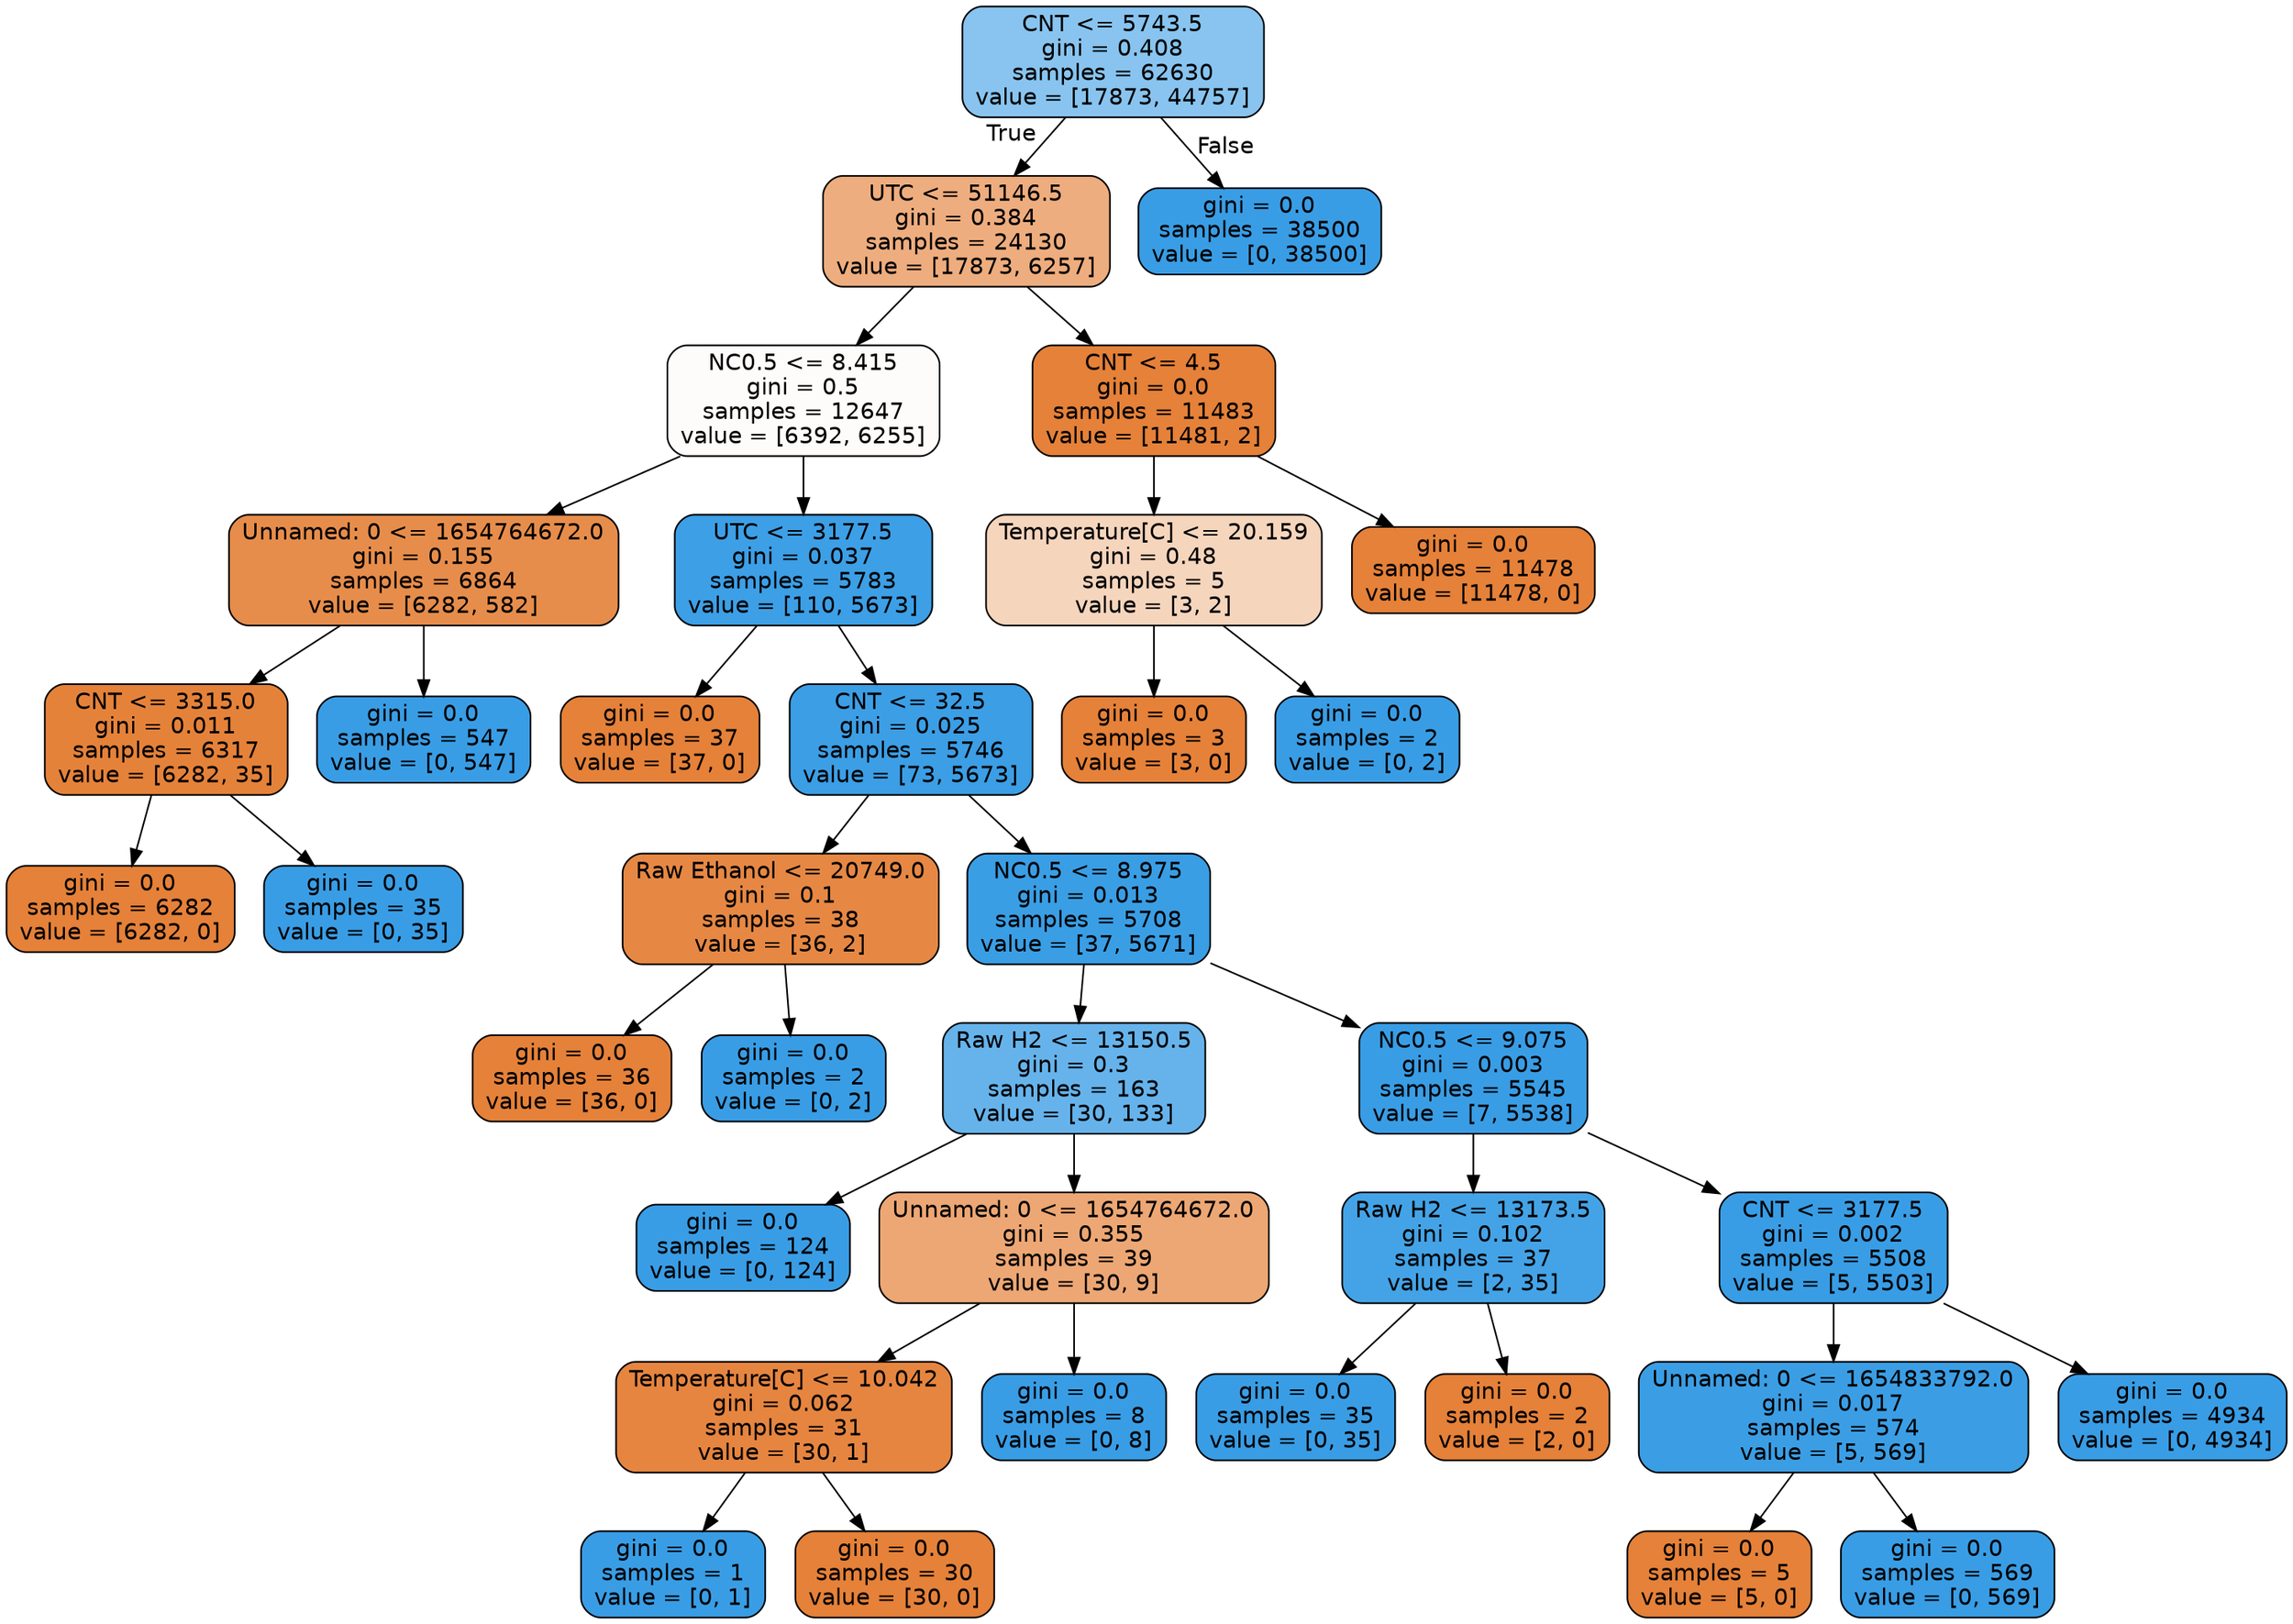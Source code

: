 digraph Tree {
node [shape=box, style="filled, rounded", color="black", fontname="helvetica"] ;
edge [fontname="helvetica"] ;
0 [label="CNT <= 5743.5\ngini = 0.408\nsamples = 62630\nvalue = [17873, 44757]", fillcolor="#88c4ef"] ;
1 [label="UTC <= 51146.5\ngini = 0.384\nsamples = 24130\nvalue = [17873, 6257]", fillcolor="#eead7e"] ;
0 -> 1 [labeldistance=2.5, labelangle=45, headlabel="True"] ;
2 [label="NC0.5 <= 8.415\ngini = 0.5\nsamples = 12647\nvalue = [6392, 6255]", fillcolor="#fefcfb"] ;
1 -> 2 ;
3 [label="Unnamed: 0 <= 1654764672.0\ngini = 0.155\nsamples = 6864\nvalue = [6282, 582]", fillcolor="#e78d4b"] ;
2 -> 3 ;
4 [label="CNT <= 3315.0\ngini = 0.011\nsamples = 6317\nvalue = [6282, 35]", fillcolor="#e5823a"] ;
3 -> 4 ;
5 [label="gini = 0.0\nsamples = 6282\nvalue = [6282, 0]", fillcolor="#e58139"] ;
4 -> 5 ;
6 [label="gini = 0.0\nsamples = 35\nvalue = [0, 35]", fillcolor="#399de5"] ;
4 -> 6 ;
7 [label="gini = 0.0\nsamples = 547\nvalue = [0, 547]", fillcolor="#399de5"] ;
3 -> 7 ;
8 [label="UTC <= 3177.5\ngini = 0.037\nsamples = 5783\nvalue = [110, 5673]", fillcolor="#3d9fe6"] ;
2 -> 8 ;
9 [label="gini = 0.0\nsamples = 37\nvalue = [37, 0]", fillcolor="#e58139"] ;
8 -> 9 ;
10 [label="CNT <= 32.5\ngini = 0.025\nsamples = 5746\nvalue = [73, 5673]", fillcolor="#3c9ee5"] ;
8 -> 10 ;
11 [label="Raw Ethanol <= 20749.0\ngini = 0.1\nsamples = 38\nvalue = [36, 2]", fillcolor="#e68844"] ;
10 -> 11 ;
12 [label="gini = 0.0\nsamples = 36\nvalue = [36, 0]", fillcolor="#e58139"] ;
11 -> 12 ;
13 [label="gini = 0.0\nsamples = 2\nvalue = [0, 2]", fillcolor="#399de5"] ;
11 -> 13 ;
14 [label="NC0.5 <= 8.975\ngini = 0.013\nsamples = 5708\nvalue = [37, 5671]", fillcolor="#3a9ee5"] ;
10 -> 14 ;
15 [label="Raw H2 <= 13150.5\ngini = 0.3\nsamples = 163\nvalue = [30, 133]", fillcolor="#66b3eb"] ;
14 -> 15 ;
16 [label="gini = 0.0\nsamples = 124\nvalue = [0, 124]", fillcolor="#399de5"] ;
15 -> 16 ;
17 [label="Unnamed: 0 <= 1654764672.0\ngini = 0.355\nsamples = 39\nvalue = [30, 9]", fillcolor="#eda774"] ;
15 -> 17 ;
18 [label="Temperature[C] <= 10.042\ngini = 0.062\nsamples = 31\nvalue = [30, 1]", fillcolor="#e68540"] ;
17 -> 18 ;
19 [label="gini = 0.0\nsamples = 1\nvalue = [0, 1]", fillcolor="#399de5"] ;
18 -> 19 ;
20 [label="gini = 0.0\nsamples = 30\nvalue = [30, 0]", fillcolor="#e58139"] ;
18 -> 20 ;
21 [label="gini = 0.0\nsamples = 8\nvalue = [0, 8]", fillcolor="#399de5"] ;
17 -> 21 ;
22 [label="NC0.5 <= 9.075\ngini = 0.003\nsamples = 5545\nvalue = [7, 5538]", fillcolor="#399de5"] ;
14 -> 22 ;
23 [label="Raw H2 <= 13173.5\ngini = 0.102\nsamples = 37\nvalue = [2, 35]", fillcolor="#44a3e6"] ;
22 -> 23 ;
24 [label="gini = 0.0\nsamples = 35\nvalue = [0, 35]", fillcolor="#399de5"] ;
23 -> 24 ;
25 [label="gini = 0.0\nsamples = 2\nvalue = [2, 0]", fillcolor="#e58139"] ;
23 -> 25 ;
26 [label="CNT <= 3177.5\ngini = 0.002\nsamples = 5508\nvalue = [5, 5503]", fillcolor="#399de5"] ;
22 -> 26 ;
27 [label="Unnamed: 0 <= 1654833792.0\ngini = 0.017\nsamples = 574\nvalue = [5, 569]", fillcolor="#3b9ee5"] ;
26 -> 27 ;
28 [label="gini = 0.0\nsamples = 5\nvalue = [5, 0]", fillcolor="#e58139"] ;
27 -> 28 ;
29 [label="gini = 0.0\nsamples = 569\nvalue = [0, 569]", fillcolor="#399de5"] ;
27 -> 29 ;
30 [label="gini = 0.0\nsamples = 4934\nvalue = [0, 4934]", fillcolor="#399de5"] ;
26 -> 30 ;
31 [label="CNT <= 4.5\ngini = 0.0\nsamples = 11483\nvalue = [11481, 2]", fillcolor="#e58139"] ;
1 -> 31 ;
32 [label="Temperature[C] <= 20.159\ngini = 0.48\nsamples = 5\nvalue = [3, 2]", fillcolor="#f6d5bd"] ;
31 -> 32 ;
33 [label="gini = 0.0\nsamples = 3\nvalue = [3, 0]", fillcolor="#e58139"] ;
32 -> 33 ;
34 [label="gini = 0.0\nsamples = 2\nvalue = [0, 2]", fillcolor="#399de5"] ;
32 -> 34 ;
35 [label="gini = 0.0\nsamples = 11478\nvalue = [11478, 0]", fillcolor="#e58139"] ;
31 -> 35 ;
36 [label="gini = 0.0\nsamples = 38500\nvalue = [0, 38500]", fillcolor="#399de5"] ;
0 -> 36 [labeldistance=2.5, labelangle=-45, headlabel="False"] ;
}
